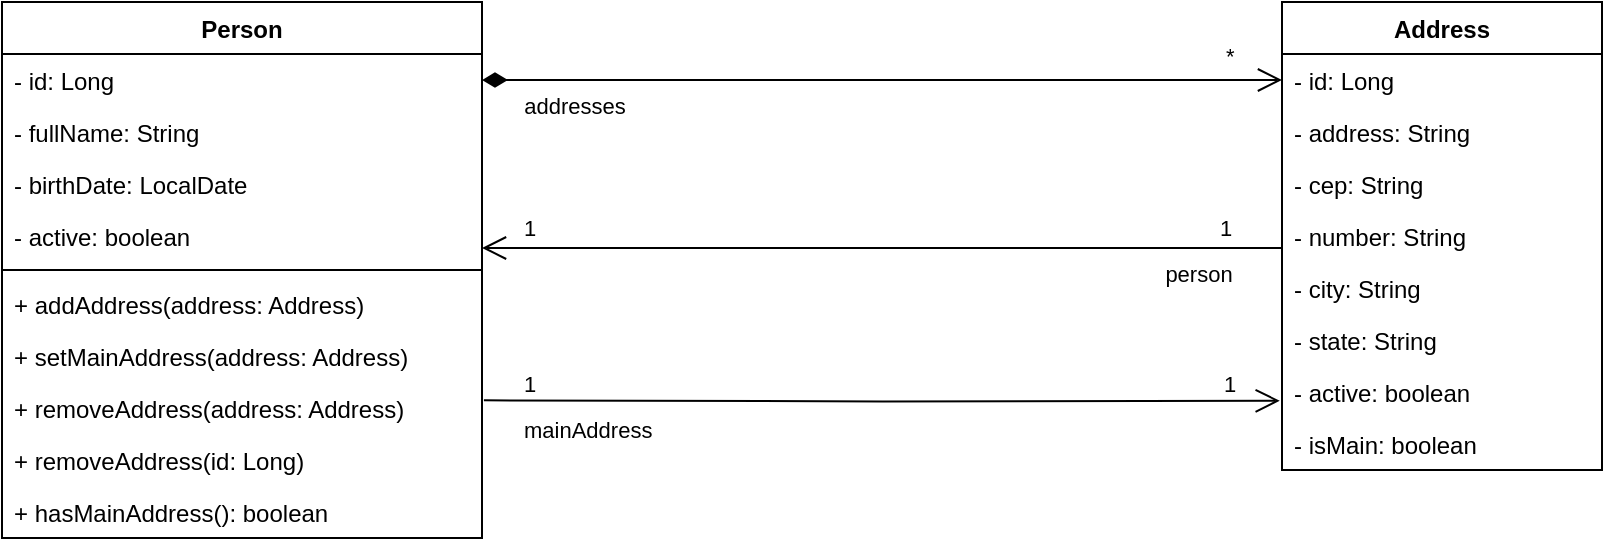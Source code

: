 <mxfile version="24.2.5" type="device">
  <diagram id="C5RBs43oDa-KdzZeNtuy" name="Page-1">
    <mxGraphModel dx="1816" dy="537" grid="1" gridSize="10" guides="1" tooltips="1" connect="1" arrows="1" fold="1" page="1" pageScale="1" pageWidth="827" pageHeight="1169" math="0" shadow="0">
      <root>
        <mxCell id="WIyWlLk6GJQsqaUBKTNV-0" />
        <mxCell id="WIyWlLk6GJQsqaUBKTNV-1" parent="WIyWlLk6GJQsqaUBKTNV-0" />
        <mxCell id="_IxMCxSyqASN3nu3jRir-0" value="Person" style="swimlane;fontStyle=1;align=center;verticalAlign=top;childLayout=stackLayout;horizontal=1;startSize=26;horizontalStack=0;resizeParent=1;resizeParentMax=0;resizeLast=0;collapsible=1;marginBottom=0;whiteSpace=wrap;html=1;" parent="WIyWlLk6GJQsqaUBKTNV-1" vertex="1">
          <mxGeometry x="-130" y="260" width="240" height="268" as="geometry" />
        </mxCell>
        <mxCell id="_IxMCxSyqASN3nu3jRir-1" value="- id: Long" style="text;strokeColor=none;fillColor=none;align=left;verticalAlign=top;spacingLeft=4;spacingRight=4;overflow=hidden;rotatable=0;points=[[0,0.5],[1,0.5]];portConstraint=eastwest;whiteSpace=wrap;html=1;" parent="_IxMCxSyqASN3nu3jRir-0" vertex="1">
          <mxGeometry y="26" width="240" height="26" as="geometry" />
        </mxCell>
        <mxCell id="_IxMCxSyqASN3nu3jRir-31" value="- fullName: String" style="text;strokeColor=none;fillColor=none;align=left;verticalAlign=top;spacingLeft=4;spacingRight=4;overflow=hidden;rotatable=0;points=[[0,0.5],[1,0.5]];portConstraint=eastwest;whiteSpace=wrap;html=1;" parent="_IxMCxSyqASN3nu3jRir-0" vertex="1">
          <mxGeometry y="52" width="240" height="26" as="geometry" />
        </mxCell>
        <mxCell id="_IxMCxSyqASN3nu3jRir-11" value="&lt;span style=&quot;font-family: Helvetica; font-size: 12px; font-style: normal; font-variant-ligatures: normal; font-variant-caps: normal; font-weight: 400; letter-spacing: normal; orphans: 2; text-align: left; text-indent: 0px; text-transform: none; widows: 2; word-spacing: 0px; -webkit-text-stroke-width: 0px; white-space: normal; text-decoration-thickness: initial; text-decoration-style: initial; text-decoration-color: initial; float: none; display: inline !important;&quot;&gt;- birthDate: LocalDate&lt;/span&gt;" style="text;strokeColor=none;fillColor=none;align=left;verticalAlign=top;spacingLeft=4;spacingRight=4;overflow=hidden;rotatable=0;points=[[0,0.5],[1,0.5]];portConstraint=eastwest;whiteSpace=wrap;html=1;" parent="_IxMCxSyqASN3nu3jRir-0" vertex="1">
          <mxGeometry y="78" width="240" height="26" as="geometry" />
        </mxCell>
        <mxCell id="_IxMCxSyqASN3nu3jRir-84" value="- active: boolean" style="text;strokeColor=none;fillColor=none;align=left;verticalAlign=top;spacingLeft=4;spacingRight=4;overflow=hidden;rotatable=0;points=[[0,0.5],[1,0.5]];portConstraint=eastwest;whiteSpace=wrap;html=1;" parent="_IxMCxSyqASN3nu3jRir-0" vertex="1">
          <mxGeometry y="104" width="240" height="26" as="geometry" />
        </mxCell>
        <mxCell id="_IxMCxSyqASN3nu3jRir-2" value="" style="line;strokeWidth=1;fillColor=none;align=left;verticalAlign=middle;spacingTop=-1;spacingLeft=3;spacingRight=3;rotatable=0;labelPosition=right;points=[];portConstraint=eastwest;strokeColor=inherit;" parent="_IxMCxSyqASN3nu3jRir-0" vertex="1">
          <mxGeometry y="130" width="240" height="8" as="geometry" />
        </mxCell>
        <mxCell id="_IxMCxSyqASN3nu3jRir-3" value="+ addAddress(address: Address)" style="text;strokeColor=none;fillColor=none;align=left;verticalAlign=top;spacingLeft=4;spacingRight=4;overflow=hidden;rotatable=0;points=[[0,0.5],[1,0.5]];portConstraint=eastwest;whiteSpace=wrap;html=1;" parent="_IxMCxSyqASN3nu3jRir-0" vertex="1">
          <mxGeometry y="138" width="240" height="26" as="geometry" />
        </mxCell>
        <mxCell id="2ki3GAJTkW9jc2J4yONF-2" value="+ setMainAddress(address: Address)" style="text;strokeColor=none;fillColor=none;align=left;verticalAlign=top;spacingLeft=4;spacingRight=4;overflow=hidden;rotatable=0;points=[[0,0.5],[1,0.5]];portConstraint=eastwest;whiteSpace=wrap;html=1;" vertex="1" parent="_IxMCxSyqASN3nu3jRir-0">
          <mxGeometry y="164" width="240" height="26" as="geometry" />
        </mxCell>
        <mxCell id="zT4dyOqBaJVnNHyx_dI5-2" value="+ removeAddress(address: Address)" style="text;strokeColor=none;fillColor=none;align=left;verticalAlign=top;spacingLeft=4;spacingRight=4;overflow=hidden;rotatable=0;points=[[0,0.5],[1,0.5]];portConstraint=eastwest;whiteSpace=wrap;html=1;" parent="_IxMCxSyqASN3nu3jRir-0" vertex="1">
          <mxGeometry y="190" width="240" height="26" as="geometry" />
        </mxCell>
        <mxCell id="2ki3GAJTkW9jc2J4yONF-1" value="+ removeAddress(id: Long)" style="text;strokeColor=none;fillColor=none;align=left;verticalAlign=top;spacingLeft=4;spacingRight=4;overflow=hidden;rotatable=0;points=[[0,0.5],[1,0.5]];portConstraint=eastwest;whiteSpace=wrap;html=1;" vertex="1" parent="_IxMCxSyqASN3nu3jRir-0">
          <mxGeometry y="216" width="240" height="26" as="geometry" />
        </mxCell>
        <mxCell id="2ki3GAJTkW9jc2J4yONF-0" value="+ hasMainAddress(): boolean" style="text;strokeColor=none;fillColor=none;align=left;verticalAlign=top;spacingLeft=4;spacingRight=4;overflow=hidden;rotatable=0;points=[[0,0.5],[1,0.5]];portConstraint=eastwest;whiteSpace=wrap;html=1;" vertex="1" parent="_IxMCxSyqASN3nu3jRir-0">
          <mxGeometry y="242" width="240" height="26" as="geometry" />
        </mxCell>
        <mxCell id="_IxMCxSyqASN3nu3jRir-18" value="Address" style="swimlane;fontStyle=1;align=center;verticalAlign=top;childLayout=stackLayout;horizontal=1;startSize=26;horizontalStack=0;resizeParent=1;resizeParentMax=0;resizeLast=0;collapsible=1;marginBottom=0;whiteSpace=wrap;html=1;" parent="WIyWlLk6GJQsqaUBKTNV-1" vertex="1">
          <mxGeometry x="510" y="260" width="160" height="234" as="geometry" />
        </mxCell>
        <mxCell id="_IxMCxSyqASN3nu3jRir-32" value="- id: Long" style="text;strokeColor=none;fillColor=none;align=left;verticalAlign=top;spacingLeft=4;spacingRight=4;overflow=hidden;rotatable=0;points=[[0,0.5],[1,0.5]];portConstraint=eastwest;whiteSpace=wrap;html=1;" parent="_IxMCxSyqASN3nu3jRir-18" vertex="1">
          <mxGeometry y="26" width="160" height="26" as="geometry" />
        </mxCell>
        <mxCell id="_IxMCxSyqASN3nu3jRir-19" value="- address: String" style="text;strokeColor=none;fillColor=none;align=left;verticalAlign=top;spacingLeft=4;spacingRight=4;overflow=hidden;rotatable=0;points=[[0,0.5],[1,0.5]];portConstraint=eastwest;whiteSpace=wrap;html=1;" parent="_IxMCxSyqASN3nu3jRir-18" vertex="1">
          <mxGeometry y="52" width="160" height="26" as="geometry" />
        </mxCell>
        <mxCell id="_IxMCxSyqASN3nu3jRir-20" value="&lt;span style=&quot;font-family: Helvetica; font-size: 12px; font-style: normal; font-variant-ligatures: normal; font-variant-caps: normal; font-weight: 400; letter-spacing: normal; orphans: 2; text-align: left; text-indent: 0px; text-transform: none; widows: 2; word-spacing: 0px; -webkit-text-stroke-width: 0px; white-space: normal; text-decoration-thickness: initial; text-decoration-style: initial; text-decoration-color: initial; float: none; display: inline !important;&quot;&gt;- cep: String&lt;/span&gt;" style="text;strokeColor=none;fillColor=none;align=left;verticalAlign=top;spacingLeft=4;spacingRight=4;overflow=hidden;rotatable=0;points=[[0,0.5],[1,0.5]];portConstraint=eastwest;whiteSpace=wrap;html=1;" parent="_IxMCxSyqASN3nu3jRir-18" vertex="1">
          <mxGeometry y="78" width="160" height="26" as="geometry" />
        </mxCell>
        <mxCell id="_IxMCxSyqASN3nu3jRir-23" value="&lt;span style=&quot;font-family: Helvetica; font-size: 12px; font-style: normal; font-variant-ligatures: normal; font-variant-caps: normal; font-weight: 400; letter-spacing: normal; orphans: 2; text-align: left; text-indent: 0px; text-transform: none; widows: 2; word-spacing: 0px; -webkit-text-stroke-width: 0px; white-space: normal; text-decoration-thickness: initial; text-decoration-style: initial; text-decoration-color: initial; float: none; display: inline !important;&quot;&gt;- number: String&lt;/span&gt;" style="text;strokeColor=none;fillColor=none;align=left;verticalAlign=top;spacingLeft=4;spacingRight=4;overflow=hidden;rotatable=0;points=[[0,0.5],[1,0.5]];portConstraint=eastwest;whiteSpace=wrap;html=1;" parent="_IxMCxSyqASN3nu3jRir-18" vertex="1">
          <mxGeometry y="104" width="160" height="26" as="geometry" />
        </mxCell>
        <mxCell id="_IxMCxSyqASN3nu3jRir-83" value="- city: String" style="text;strokeColor=none;fillColor=none;align=left;verticalAlign=top;spacingLeft=4;spacingRight=4;overflow=hidden;rotatable=0;points=[[0,0.5],[1,0.5]];portConstraint=eastwest;whiteSpace=wrap;html=1;" parent="_IxMCxSyqASN3nu3jRir-18" vertex="1">
          <mxGeometry y="130" width="160" height="26" as="geometry" />
        </mxCell>
        <mxCell id="zT4dyOqBaJVnNHyx_dI5-0" value="- state: String" style="text;strokeColor=none;fillColor=none;align=left;verticalAlign=top;spacingLeft=4;spacingRight=4;overflow=hidden;rotatable=0;points=[[0,0.5],[1,0.5]];portConstraint=eastwest;whiteSpace=wrap;html=1;" parent="_IxMCxSyqASN3nu3jRir-18" vertex="1">
          <mxGeometry y="156" width="160" height="26" as="geometry" />
        </mxCell>
        <mxCell id="zT4dyOqBaJVnNHyx_dI5-1" value="- active: boolean" style="text;strokeColor=none;fillColor=none;align=left;verticalAlign=top;spacingLeft=4;spacingRight=4;overflow=hidden;rotatable=0;points=[[0,0.5],[1,0.5]];portConstraint=eastwest;whiteSpace=wrap;html=1;" parent="_IxMCxSyqASN3nu3jRir-18" vertex="1">
          <mxGeometry y="182" width="160" height="26" as="geometry" />
        </mxCell>
        <mxCell id="2ki3GAJTkW9jc2J4yONF-3" value="- isMain: boolean" style="text;strokeColor=none;fillColor=none;align=left;verticalAlign=top;spacingLeft=4;spacingRight=4;overflow=hidden;rotatable=0;points=[[0,0.5],[1,0.5]];portConstraint=eastwest;whiteSpace=wrap;html=1;" vertex="1" parent="_IxMCxSyqASN3nu3jRir-18">
          <mxGeometry y="208" width="160" height="26" as="geometry" />
        </mxCell>
        <mxCell id="_IxMCxSyqASN3nu3jRir-80" value="mainAddress" style="endArrow=open;endFill=0;html=1;edgeStyle=orthogonalEdgeStyle;align=left;verticalAlign=top;rounded=0;exitX=1.004;exitY=-0.147;exitDx=0;exitDy=0;exitPerimeter=0;entryX=-0.007;entryY=0.168;entryDx=0;entryDy=0;entryPerimeter=0;endSize=10;startSize=10;" parent="WIyWlLk6GJQsqaUBKTNV-1" edge="1">
          <mxGeometry x="-0.91" y="-2" relative="1" as="geometry">
            <mxPoint x="110.96" y="459.178" as="sourcePoint" />
            <mxPoint x="508.88" y="459.368" as="targetPoint" />
            <mxPoint as="offset" />
          </mxGeometry>
        </mxCell>
        <mxCell id="_IxMCxSyqASN3nu3jRir-81" value="1" style="edgeLabel;resizable=0;html=1;align=left;verticalAlign=bottom;" parent="_IxMCxSyqASN3nu3jRir-80" connectable="0" vertex="1">
          <mxGeometry x="-1" relative="1" as="geometry">
            <mxPoint x="18" as="offset" />
          </mxGeometry>
        </mxCell>
        <mxCell id="2ki3GAJTkW9jc2J4yONF-5" value="" style="group" vertex="1" connectable="0" parent="WIyWlLk6GJQsqaUBKTNV-1">
          <mxGeometry x="480" y="270" width="16" height="30" as="geometry" />
        </mxCell>
        <mxCell id="_IxMCxSyqASN3nu3jRir-65" value="&lt;span style=&quot;font-family: Helvetica; font-size: 11px; font-style: normal; font-variant-ligatures: normal; font-variant-caps: normal; font-weight: 400; letter-spacing: normal; orphans: 2; text-align: left; text-indent: 0px; text-transform: none; widows: 2; word-spacing: 0px; -webkit-text-stroke-width: 0px; white-space: nowrap; text-decoration-thickness: initial; text-decoration-style: initial; text-decoration-color: initial; float: none; display: inline !important;&quot;&gt;*&lt;/span&gt;" style="text;whiteSpace=wrap;html=1;" parent="2ki3GAJTkW9jc2J4yONF-5" vertex="1">
          <mxGeometry y="3" width="16" height="30" as="geometry" />
        </mxCell>
        <mxCell id="_IxMCxSyqASN3nu3jRir-61" value="" style="endArrow=open;html=1;endSize=10;startArrow=diamondThin;startSize=10;startFill=1;edgeStyle=orthogonalEdgeStyle;align=left;verticalAlign=bottom;rounded=0;entryX=0;entryY=0.5;entryDx=0;entryDy=0;exitX=1;exitY=0.5;exitDx=0;exitDy=0;" parent="WIyWlLk6GJQsqaUBKTNV-1" target="_IxMCxSyqASN3nu3jRir-32" edge="1" source="_IxMCxSyqASN3nu3jRir-1">
          <mxGeometry x="-0.809" y="9" relative="1" as="geometry">
            <mxPoint x="230" y="290" as="sourcePoint" />
            <mxPoint x="470" y="460" as="targetPoint" />
            <mxPoint as="offset" />
          </mxGeometry>
        </mxCell>
        <mxCell id="_IxMCxSyqASN3nu3jRir-74" value="addresses" style="edgeLabel;html=1;align=center;verticalAlign=middle;resizable=0;points=[];" parent="_IxMCxSyqASN3nu3jRir-61" vertex="1" connectable="0">
          <mxGeometry x="-0.075" y="2" relative="1" as="geometry">
            <mxPoint x="-139" y="15" as="offset" />
          </mxGeometry>
        </mxCell>
        <mxCell id="2ki3GAJTkW9jc2J4yONF-8" value="1" style="edgeLabel;resizable=0;html=1;align=left;verticalAlign=bottom;" connectable="0" vertex="1" parent="WIyWlLk6GJQsqaUBKTNV-1">
          <mxGeometry x="478.96" y="459.178" as="geometry" />
        </mxCell>
        <mxCell id="2ki3GAJTkW9jc2J4yONF-9" value="" style="group" vertex="1" connectable="0" parent="WIyWlLk6GJQsqaUBKTNV-1">
          <mxGeometry x="110" y="368" width="400" height="15" as="geometry" />
        </mxCell>
        <mxCell id="2ki3GAJTkW9jc2J4yONF-6" value="" style="group" vertex="1" connectable="0" parent="2ki3GAJTkW9jc2J4yONF-9">
          <mxGeometry width="400" height="15" as="geometry" />
        </mxCell>
        <mxCell id="_IxMCxSyqASN3nu3jRir-56" value="" style="endArrow=open;endFill=0;html=1;edgeStyle=orthogonalEdgeStyle;align=left;verticalAlign=top;rounded=0;entryX=1;entryY=0.5;entryDx=0;entryDy=0;exitX=0;exitY=0.5;exitDx=0;exitDy=0;strokeWidth=1;endSize=10;startSize=10;" parent="2ki3GAJTkW9jc2J4yONF-6" edge="1">
          <mxGeometry x="-1" relative="1" as="geometry">
            <mxPoint x="400" y="15" as="sourcePoint" />
            <mxPoint y="15" as="targetPoint" />
          </mxGeometry>
        </mxCell>
        <mxCell id="_IxMCxSyqASN3nu3jRir-60" value="person" style="edgeLabel;html=1;align=center;verticalAlign=middle;resizable=0;points=[];" parent="_IxMCxSyqASN3nu3jRir-56" vertex="1" connectable="0">
          <mxGeometry x="0.068" y="3" relative="1" as="geometry">
            <mxPoint x="171" y="10" as="offset" />
          </mxGeometry>
        </mxCell>
        <mxCell id="_IxMCxSyqASN3nu3jRir-58" value="1" style="edgeLabel;resizable=0;html=1;align=left;verticalAlign=bottom;" parent="2ki3GAJTkW9jc2J4yONF-6" connectable="0" vertex="1">
          <mxGeometry x="13" y="30" as="geometry">
            <mxPoint x="6" y="-17" as="offset" />
          </mxGeometry>
        </mxCell>
        <mxCell id="2ki3GAJTkW9jc2J4yONF-7" value="1" style="edgeLabel;resizable=0;html=1;align=left;verticalAlign=bottom;" connectable="0" vertex="1" parent="2ki3GAJTkW9jc2J4yONF-9">
          <mxGeometry x="361" y="30" as="geometry">
            <mxPoint x="6" y="-17" as="offset" />
          </mxGeometry>
        </mxCell>
      </root>
    </mxGraphModel>
  </diagram>
</mxfile>
